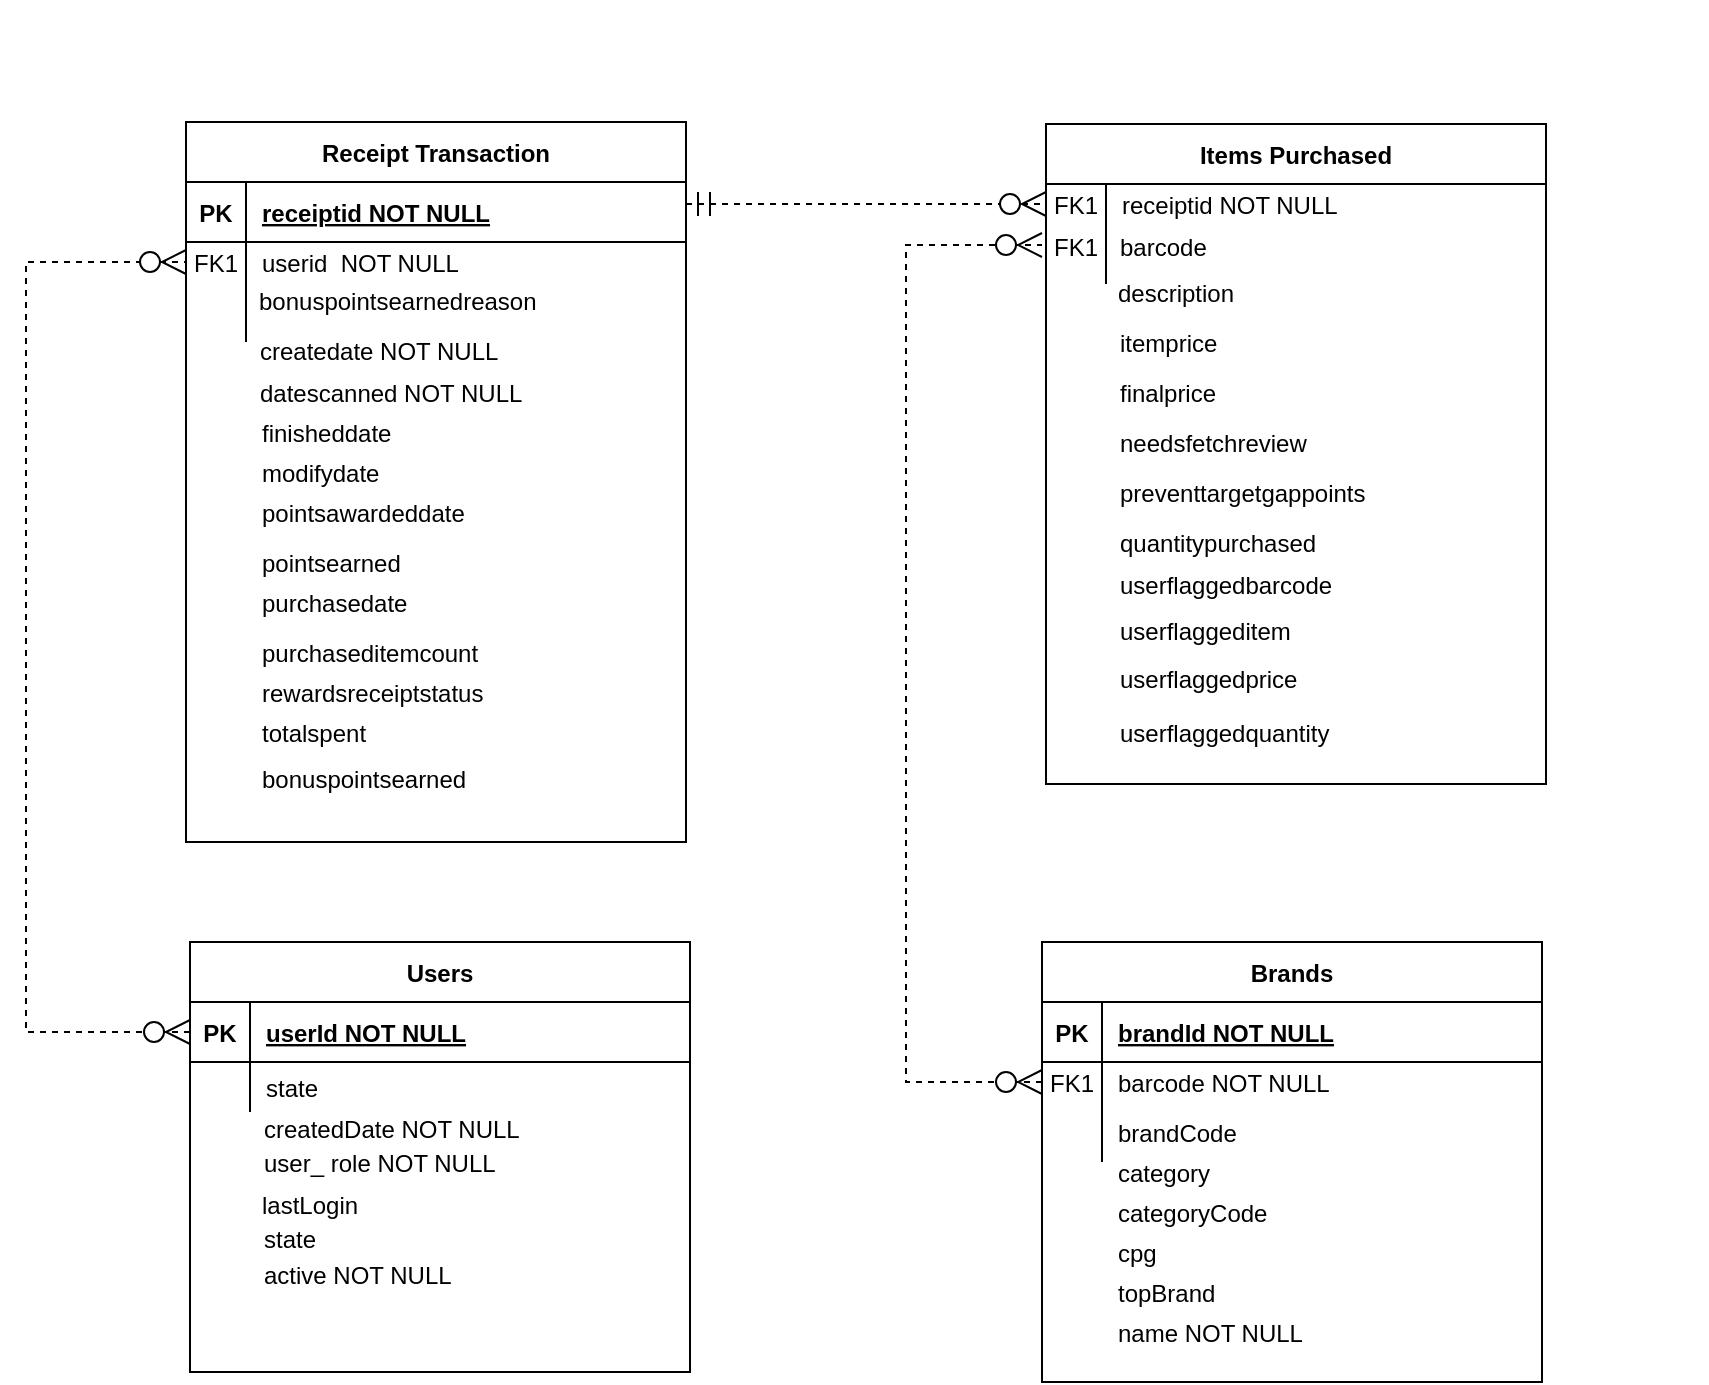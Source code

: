 <mxfile version="14.8.4" type="device"><diagram id="R2lEEEUBdFMjLlhIrx00" name="Page-1"><mxGraphModel dx="1113" dy="731" grid="1" gridSize="10" guides="1" tooltips="1" connect="1" arrows="1" fold="1" page="1" pageScale="1" pageWidth="850" pageHeight="1100" math="0" shadow="0" extFonts="Permanent Marker^https://fonts.googleapis.com/css?family=Permanent+Marker"><root><mxCell id="0"/><mxCell id="1" parent="0"/><mxCell id="C-vyLk0tnHw3VtMMgP7b-2" value="Items Purchased" style="shape=table;startSize=30;container=1;collapsible=1;childLayout=tableLayout;fixedRows=1;rowLines=0;fontStyle=1;align=center;resizeLast=1;" parent="1" vertex="1"><mxGeometry x="560" y="81" width="250" height="330" as="geometry"/></mxCell><mxCell id="C-vyLk0tnHw3VtMMgP7b-6" value="" style="shape=partialRectangle;collapsible=0;dropTarget=0;pointerEvents=0;fillColor=none;points=[[0,0.5],[1,0.5]];portConstraint=eastwest;top=0;left=0;right=0;bottom=0;" parent="C-vyLk0tnHw3VtMMgP7b-2" vertex="1"><mxGeometry y="30" width="250" height="20" as="geometry"/></mxCell><mxCell id="C-vyLk0tnHw3VtMMgP7b-7" value="FK1" style="shape=partialRectangle;overflow=hidden;connectable=0;fillColor=none;top=0;left=0;bottom=0;right=0;" parent="C-vyLk0tnHw3VtMMgP7b-6" vertex="1"><mxGeometry width="30" height="20" as="geometry"/></mxCell><mxCell id="C-vyLk0tnHw3VtMMgP7b-8" value="receiptid NOT NULL" style="shape=partialRectangle;overflow=hidden;connectable=0;fillColor=none;top=0;left=0;bottom=0;right=0;align=left;spacingLeft=6;" parent="C-vyLk0tnHw3VtMMgP7b-6" vertex="1"><mxGeometry x="30" width="220" height="20" as="geometry"/></mxCell><mxCell id="C-vyLk0tnHw3VtMMgP7b-9" value="" style="shape=partialRectangle;collapsible=0;dropTarget=0;pointerEvents=0;fillColor=none;points=[[0,0.5],[1,0.5]];portConstraint=eastwest;top=0;left=0;right=0;bottom=0;" parent="C-vyLk0tnHw3VtMMgP7b-2" vertex="1"><mxGeometry y="50" width="250" height="30" as="geometry"/></mxCell><mxCell id="C-vyLk0tnHw3VtMMgP7b-10" value="" style="shape=partialRectangle;overflow=hidden;connectable=0;fillColor=none;top=0;left=0;bottom=0;right=0;" parent="C-vyLk0tnHw3VtMMgP7b-9" vertex="1"><mxGeometry width="30" height="30" as="geometry"/></mxCell><mxCell id="C-vyLk0tnHw3VtMMgP7b-11" value="" style="shape=partialRectangle;overflow=hidden;connectable=0;fillColor=none;top=0;left=0;bottom=0;right=0;align=left;spacingLeft=6;" parent="C-vyLk0tnHw3VtMMgP7b-9" vertex="1"><mxGeometry x="30" width="220" height="30" as="geometry"/></mxCell><mxCell id="C-vyLk0tnHw3VtMMgP7b-13" value="Brands" style="shape=table;startSize=30;container=1;collapsible=1;childLayout=tableLayout;fixedRows=1;rowLines=0;fontStyle=1;align=center;resizeLast=1;" parent="1" vertex="1"><mxGeometry x="558" y="490" width="250" height="220" as="geometry"/></mxCell><mxCell id="C-vyLk0tnHw3VtMMgP7b-14" value="" style="shape=partialRectangle;collapsible=0;dropTarget=0;pointerEvents=0;fillColor=none;points=[[0,0.5],[1,0.5]];portConstraint=eastwest;top=0;left=0;right=0;bottom=1;" parent="C-vyLk0tnHw3VtMMgP7b-13" vertex="1"><mxGeometry y="30" width="250" height="30" as="geometry"/></mxCell><mxCell id="C-vyLk0tnHw3VtMMgP7b-15" value="PK" style="shape=partialRectangle;overflow=hidden;connectable=0;fillColor=none;top=0;left=0;bottom=0;right=0;fontStyle=1;" parent="C-vyLk0tnHw3VtMMgP7b-14" vertex="1"><mxGeometry width="30" height="30" as="geometry"/></mxCell><mxCell id="C-vyLk0tnHw3VtMMgP7b-16" value="brandId NOT NULL" style="shape=partialRectangle;overflow=hidden;connectable=0;fillColor=none;top=0;left=0;bottom=0;right=0;align=left;spacingLeft=6;fontStyle=5;" parent="C-vyLk0tnHw3VtMMgP7b-14" vertex="1"><mxGeometry x="30" width="220" height="30" as="geometry"/></mxCell><mxCell id="C-vyLk0tnHw3VtMMgP7b-17" value="" style="shape=partialRectangle;collapsible=0;dropTarget=0;pointerEvents=0;fillColor=none;points=[[0,0.5],[1,0.5]];portConstraint=eastwest;top=0;left=0;right=0;bottom=0;" parent="C-vyLk0tnHw3VtMMgP7b-13" vertex="1"><mxGeometry y="60" width="250" height="20" as="geometry"/></mxCell><mxCell id="C-vyLk0tnHw3VtMMgP7b-18" value="FK1" style="shape=partialRectangle;overflow=hidden;connectable=0;fillColor=none;top=0;left=0;bottom=0;right=0;" parent="C-vyLk0tnHw3VtMMgP7b-17" vertex="1"><mxGeometry width="30" height="20" as="geometry"/></mxCell><mxCell id="C-vyLk0tnHw3VtMMgP7b-19" value="barcode NOT NULL" style="shape=partialRectangle;overflow=hidden;connectable=0;fillColor=none;top=0;left=0;bottom=0;right=0;align=left;spacingLeft=6;" parent="C-vyLk0tnHw3VtMMgP7b-17" vertex="1"><mxGeometry x="30" width="220" height="20" as="geometry"/></mxCell><mxCell id="C-vyLk0tnHw3VtMMgP7b-20" value="" style="shape=partialRectangle;collapsible=0;dropTarget=0;pointerEvents=0;fillColor=none;points=[[0,0.5],[1,0.5]];portConstraint=eastwest;top=0;left=0;right=0;bottom=0;" parent="C-vyLk0tnHw3VtMMgP7b-13" vertex="1"><mxGeometry y="80" width="250" height="30" as="geometry"/></mxCell><mxCell id="C-vyLk0tnHw3VtMMgP7b-21" value="" style="shape=partialRectangle;overflow=hidden;connectable=0;fillColor=none;top=0;left=0;bottom=0;right=0;" parent="C-vyLk0tnHw3VtMMgP7b-20" vertex="1"><mxGeometry width="30" height="30" as="geometry"/></mxCell><mxCell id="C-vyLk0tnHw3VtMMgP7b-22" value="brandCode" style="shape=partialRectangle;overflow=hidden;connectable=0;fillColor=none;top=0;left=0;bottom=0;right=0;align=left;spacingLeft=6;" parent="C-vyLk0tnHw3VtMMgP7b-20" vertex="1"><mxGeometry x="30" width="220" height="30" as="geometry"/></mxCell><mxCell id="_EHcuWfKogSASvw42iGR-1" value="Users" style="shape=table;startSize=30;container=1;collapsible=1;childLayout=tableLayout;fixedRows=1;rowLines=0;fontStyle=1;align=center;resizeLast=1;" vertex="1" parent="1"><mxGeometry x="132" y="490" width="250" height="215" as="geometry"/></mxCell><mxCell id="_EHcuWfKogSASvw42iGR-2" value="" style="shape=partialRectangle;collapsible=0;dropTarget=0;pointerEvents=0;fillColor=none;points=[[0,0.5],[1,0.5]];portConstraint=eastwest;top=0;left=0;right=0;bottom=1;" vertex="1" parent="_EHcuWfKogSASvw42iGR-1"><mxGeometry y="30" width="250" height="30" as="geometry"/></mxCell><mxCell id="_EHcuWfKogSASvw42iGR-3" value="PK" style="shape=partialRectangle;overflow=hidden;connectable=0;fillColor=none;top=0;left=0;bottom=0;right=0;fontStyle=1;" vertex="1" parent="_EHcuWfKogSASvw42iGR-2"><mxGeometry width="30" height="30" as="geometry"/></mxCell><mxCell id="_EHcuWfKogSASvw42iGR-4" value="userId NOT NULL " style="shape=partialRectangle;overflow=hidden;connectable=0;fillColor=none;top=0;left=0;bottom=0;right=0;align=left;spacingLeft=6;fontStyle=5;" vertex="1" parent="_EHcuWfKogSASvw42iGR-2"><mxGeometry x="30" width="220" height="30" as="geometry"/></mxCell><mxCell id="_EHcuWfKogSASvw42iGR-5" value="" style="shape=partialRectangle;collapsible=0;dropTarget=0;pointerEvents=0;fillColor=none;points=[[0,0.5],[1,0.5]];portConstraint=eastwest;top=0;left=0;right=0;bottom=0;" vertex="1" parent="_EHcuWfKogSASvw42iGR-1"><mxGeometry y="60" width="250" height="25" as="geometry"/></mxCell><mxCell id="_EHcuWfKogSASvw42iGR-6" value="" style="shape=partialRectangle;overflow=hidden;connectable=0;fillColor=none;top=0;left=0;bottom=0;right=0;" vertex="1" parent="_EHcuWfKogSASvw42iGR-5"><mxGeometry width="30" height="25" as="geometry"/></mxCell><mxCell id="_EHcuWfKogSASvw42iGR-7" value="state" style="shape=partialRectangle;overflow=hidden;connectable=0;fillColor=none;top=0;left=0;bottom=0;right=0;align=left;spacingLeft=6;" vertex="1" parent="_EHcuWfKogSASvw42iGR-5"><mxGeometry x="30" width="220" height="25" as="geometry"/></mxCell><mxCell id="_EHcuWfKogSASvw42iGR-8" value="" style="shape=partialRectangle;collapsible=0;dropTarget=0;pointerEvents=0;fillColor=none;points=[[0,0.5],[1,0.5]];portConstraint=eastwest;top=0;left=0;right=0;bottom=0;" vertex="1" parent="1"><mxGeometry x="131" y="568" width="250" height="30" as="geometry"/></mxCell><mxCell id="_EHcuWfKogSASvw42iGR-9" value="" style="shape=partialRectangle;overflow=hidden;connectable=0;fillColor=none;top=0;left=0;bottom=0;right=0;" vertex="1" parent="_EHcuWfKogSASvw42iGR-8"><mxGeometry width="30" height="30" as="geometry"/></mxCell><mxCell id="_EHcuWfKogSASvw42iGR-10" value="createdDate NOT NULL   " style="shape=partialRectangle;overflow=hidden;connectable=0;fillColor=none;top=0;left=0;bottom=0;right=0;align=left;spacingLeft=6;" vertex="1" parent="_EHcuWfKogSASvw42iGR-8"><mxGeometry x="30" width="220" height="30" as="geometry"/></mxCell><mxCell id="_EHcuWfKogSASvw42iGR-14" value="" style="shape=partialRectangle;collapsible=0;dropTarget=0;pointerEvents=0;fillColor=none;points=[[0,0.5],[1,0.5]];portConstraint=eastwest;top=0;left=0;right=0;bottom=0;" vertex="1" parent="1"><mxGeometry x="130" y="606" width="250" height="30" as="geometry"/></mxCell><mxCell id="_EHcuWfKogSASvw42iGR-15" value="" style="shape=partialRectangle;overflow=hidden;connectable=0;fillColor=none;top=0;left=0;bottom=0;right=0;" vertex="1" parent="_EHcuWfKogSASvw42iGR-14"><mxGeometry width="30" height="30" as="geometry"/></mxCell><mxCell id="_EHcuWfKogSASvw42iGR-16" value="lastLogin" style="shape=partialRectangle;overflow=hidden;connectable=0;fillColor=none;top=0;left=0;bottom=0;right=0;align=left;spacingLeft=6;" vertex="1" parent="_EHcuWfKogSASvw42iGR-14"><mxGeometry x="30" width="220" height="30" as="geometry"/></mxCell><mxCell id="_EHcuWfKogSASvw42iGR-17" value="" style="shape=partialRectangle;collapsible=0;dropTarget=0;pointerEvents=0;fillColor=none;points=[[0,0.5],[1,0.5]];portConstraint=eastwest;top=0;left=0;right=0;bottom=0;" vertex="1" parent="1"><mxGeometry x="131" y="585" width="250" height="30" as="geometry"/></mxCell><mxCell id="_EHcuWfKogSASvw42iGR-18" value="" style="shape=partialRectangle;overflow=hidden;connectable=0;fillColor=none;top=0;left=0;bottom=0;right=0;" vertex="1" parent="_EHcuWfKogSASvw42iGR-17"><mxGeometry width="30" height="30" as="geometry"/></mxCell><mxCell id="_EHcuWfKogSASvw42iGR-19" value="user_ role NOT NULL" style="shape=partialRectangle;overflow=hidden;connectable=0;fillColor=none;top=0;left=0;bottom=0;right=0;align=left;spacingLeft=6;" vertex="1" parent="_EHcuWfKogSASvw42iGR-17"><mxGeometry x="30" width="220" height="30" as="geometry"/></mxCell><mxCell id="_EHcuWfKogSASvw42iGR-20" value="" style="shape=partialRectangle;collapsible=0;dropTarget=0;pointerEvents=0;fillColor=none;points=[[0,0.5],[1,0.5]];portConstraint=eastwest;top=0;left=0;right=0;bottom=0;" vertex="1" parent="1"><mxGeometry x="131" y="641" width="250" height="30" as="geometry"/></mxCell><mxCell id="_EHcuWfKogSASvw42iGR-21" value="" style="shape=partialRectangle;overflow=hidden;connectable=0;fillColor=none;top=0;left=0;bottom=0;right=0;" vertex="1" parent="_EHcuWfKogSASvw42iGR-20"><mxGeometry width="30" height="30" as="geometry"/></mxCell><mxCell id="_EHcuWfKogSASvw42iGR-22" value="active NOT NULL" style="shape=partialRectangle;overflow=hidden;connectable=0;fillColor=none;top=0;left=0;bottom=0;right=0;align=left;spacingLeft=6;" vertex="1" parent="_EHcuWfKogSASvw42iGR-20"><mxGeometry x="30" width="220" height="30" as="geometry"/></mxCell><mxCell id="_EHcuWfKogSASvw42iGR-23" value="" style="shape=partialRectangle;collapsible=0;dropTarget=0;pointerEvents=0;fillColor=none;points=[[0,0.5],[1,0.5]];portConstraint=eastwest;top=0;left=0;right=0;bottom=0;" vertex="1" parent="1"><mxGeometry x="131" y="623" width="250" height="30" as="geometry"/></mxCell><mxCell id="_EHcuWfKogSASvw42iGR-24" value="" style="shape=partialRectangle;overflow=hidden;connectable=0;fillColor=none;top=0;left=0;bottom=0;right=0;" vertex="1" parent="_EHcuWfKogSASvw42iGR-23"><mxGeometry width="30" height="30" as="geometry"/></mxCell><mxCell id="_EHcuWfKogSASvw42iGR-25" value="state" style="shape=partialRectangle;overflow=hidden;connectable=0;fillColor=none;top=0;left=0;bottom=0;right=0;align=left;spacingLeft=6;" vertex="1" parent="_EHcuWfKogSASvw42iGR-23"><mxGeometry x="30" width="220" height="30" as="geometry"/></mxCell><mxCell id="_EHcuWfKogSASvw42iGR-62" value="" style="shape=partialRectangle;collapsible=0;dropTarget=0;pointerEvents=0;fillColor=none;points=[[0,0.5],[1,0.5]];portConstraint=eastwest;top=0;left=0;right=0;bottom=0;" vertex="1" parent="1"><mxGeometry x="640" y="20" width="250" height="30" as="geometry"/></mxCell><mxCell id="_EHcuWfKogSASvw42iGR-63" value="" style="shape=partialRectangle;overflow=hidden;connectable=0;fillColor=none;top=0;left=0;bottom=0;right=0;" vertex="1" parent="_EHcuWfKogSASvw42iGR-62"><mxGeometry width="30" height="30" as="geometry"/></mxCell><mxCell id="_EHcuWfKogSASvw42iGR-66" value="" style="shape=partialRectangle;collapsible=0;dropTarget=0;pointerEvents=0;fillColor=none;points=[[0,0.5],[1,0.5]];portConstraint=eastwest;top=0;left=0;right=0;bottom=0;" vertex="1" parent="1"><mxGeometry x="558" y="600" width="250" height="30" as="geometry"/></mxCell><mxCell id="_EHcuWfKogSASvw42iGR-67" value="" style="shape=partialRectangle;overflow=hidden;connectable=0;fillColor=none;top=0;left=0;bottom=0;right=0;" vertex="1" parent="_EHcuWfKogSASvw42iGR-66"><mxGeometry width="30" height="30" as="geometry"/></mxCell><mxCell id="_EHcuWfKogSASvw42iGR-69" value="" style="shape=partialRectangle;collapsible=0;dropTarget=0;pointerEvents=0;fillColor=none;points=[[0,0.5],[1,0.5]];portConstraint=eastwest;top=0;left=0;right=0;bottom=0;" vertex="1" parent="1"><mxGeometry x="558" y="610" width="250" height="30" as="geometry"/></mxCell><mxCell id="_EHcuWfKogSASvw42iGR-70" value="" style="shape=partialRectangle;overflow=hidden;connectable=0;fillColor=none;top=0;left=0;bottom=0;right=0;" vertex="1" parent="_EHcuWfKogSASvw42iGR-69"><mxGeometry width="30" height="30" as="geometry"/></mxCell><mxCell id="_EHcuWfKogSASvw42iGR-71" value="categoryCode" style="shape=partialRectangle;overflow=hidden;connectable=0;fillColor=none;top=0;left=0;bottom=0;right=0;align=left;spacingLeft=6;" vertex="1" parent="_EHcuWfKogSASvw42iGR-69"><mxGeometry x="30" width="220" height="30" as="geometry"/></mxCell><mxCell id="_EHcuWfKogSASvw42iGR-72" value="" style="shape=partialRectangle;collapsible=0;dropTarget=0;pointerEvents=0;fillColor=none;points=[[0,0.5],[1,0.5]];portConstraint=eastwest;top=0;left=0;right=0;bottom=0;" vertex="1" parent="1"><mxGeometry x="558" y="630" width="250" height="30" as="geometry"/></mxCell><mxCell id="_EHcuWfKogSASvw42iGR-73" value="" style="shape=partialRectangle;overflow=hidden;connectable=0;fillColor=none;top=0;left=0;bottom=0;right=0;" vertex="1" parent="_EHcuWfKogSASvw42iGR-72"><mxGeometry width="30" height="30" as="geometry"/></mxCell><mxCell id="_EHcuWfKogSASvw42iGR-74" value="cpg" style="shape=partialRectangle;overflow=hidden;connectable=0;fillColor=none;top=0;left=0;bottom=0;right=0;align=left;spacingLeft=6;" vertex="1" parent="_EHcuWfKogSASvw42iGR-72"><mxGeometry x="30" width="220" height="30" as="geometry"/></mxCell><mxCell id="_EHcuWfKogSASvw42iGR-75" value="" style="shape=partialRectangle;collapsible=0;dropTarget=0;pointerEvents=0;fillColor=none;points=[[0,0.5],[1,0.5]];portConstraint=eastwest;top=0;left=0;right=0;bottom=0;" vertex="1" parent="1"><mxGeometry x="558" y="650" width="250" height="30" as="geometry"/></mxCell><mxCell id="_EHcuWfKogSASvw42iGR-76" value="" style="shape=partialRectangle;overflow=hidden;connectable=0;fillColor=none;top=0;left=0;bottom=0;right=0;" vertex="1" parent="_EHcuWfKogSASvw42iGR-75"><mxGeometry width="30" height="30" as="geometry"/></mxCell><mxCell id="_EHcuWfKogSASvw42iGR-77" value="topBrand" style="shape=partialRectangle;overflow=hidden;connectable=0;fillColor=none;top=0;left=0;bottom=0;right=0;align=left;spacingLeft=6;" vertex="1" parent="_EHcuWfKogSASvw42iGR-75"><mxGeometry x="30" width="220" height="30" as="geometry"/></mxCell><mxCell id="_EHcuWfKogSASvw42iGR-68" value="category" style="shape=partialRectangle;overflow=hidden;connectable=0;fillColor=none;top=0;left=0;bottom=0;right=0;align=left;spacingLeft=6;" vertex="1" parent="1"><mxGeometry x="588" y="590" width="220" height="30" as="geometry"/></mxCell><mxCell id="_EHcuWfKogSASvw42iGR-78" value="" style="shape=partialRectangle;collapsible=0;dropTarget=0;pointerEvents=0;fillColor=none;points=[[0,0.5],[1,0.5]];portConstraint=eastwest;top=0;left=0;right=0;bottom=0;" vertex="1" parent="1"><mxGeometry x="558" y="670" width="250" height="30" as="geometry"/></mxCell><mxCell id="_EHcuWfKogSASvw42iGR-79" value="" style="shape=partialRectangle;overflow=hidden;connectable=0;fillColor=none;top=0;left=0;bottom=0;right=0;" vertex="1" parent="_EHcuWfKogSASvw42iGR-78"><mxGeometry width="30" height="30" as="geometry"/></mxCell><mxCell id="_EHcuWfKogSASvw42iGR-80" value="name NOT NULL" style="shape=partialRectangle;overflow=hidden;connectable=0;fillColor=none;top=0;left=0;bottom=0;right=0;align=left;spacingLeft=6;" vertex="1" parent="_EHcuWfKogSASvw42iGR-78"><mxGeometry x="30" width="220" height="30" as="geometry"/></mxCell><mxCell id="_EHcuWfKogSASvw42iGR-81" value="description" style="shape=partialRectangle;overflow=hidden;connectable=0;fillColor=none;top=0;left=0;bottom=0;right=0;align=left;spacingLeft=6;" vertex="1" parent="1"><mxGeometry x="588" y="155" width="220" height="20" as="geometry"/></mxCell><mxCell id="_EHcuWfKogSASvw42iGR-82" value="itemprice" style="shape=partialRectangle;overflow=hidden;connectable=0;fillColor=none;top=0;left=0;bottom=0;right=0;align=left;spacingLeft=6;" vertex="1" parent="1"><mxGeometry x="589" y="175" width="220" height="30" as="geometry"/></mxCell><mxCell id="_EHcuWfKogSASvw42iGR-85" value="finalprice" style="shape=partialRectangle;overflow=hidden;connectable=0;fillColor=none;top=0;left=0;bottom=0;right=0;align=left;spacingLeft=6;" vertex="1" parent="1"><mxGeometry x="589" y="200" width="220" height="30" as="geometry"/></mxCell><mxCell id="_EHcuWfKogSASvw42iGR-99" value="needsfetchreview" style="shape=partialRectangle;overflow=hidden;connectable=0;fillColor=none;top=0;left=0;bottom=0;right=0;align=left;spacingLeft=6;" vertex="1" parent="1"><mxGeometry x="589" y="230" width="220" height="20" as="geometry"/></mxCell><mxCell id="_EHcuWfKogSASvw42iGR-100" value="quantitypurchased" style="shape=partialRectangle;overflow=hidden;connectable=0;fillColor=none;top=0;left=0;bottom=0;right=0;align=left;spacingLeft=6;" vertex="1" parent="1"><mxGeometry x="589" y="275" width="220" height="30" as="geometry"/></mxCell><mxCell id="_EHcuWfKogSASvw42iGR-101" value="preventtargetgappoints" style="shape=partialRectangle;overflow=hidden;connectable=0;fillColor=none;top=0;left=0;bottom=0;right=0;align=left;spacingLeft=6;" vertex="1" parent="1"><mxGeometry x="589" y="250" width="220" height="30" as="geometry"/></mxCell><mxCell id="_EHcuWfKogSASvw42iGR-103" value="userflaggedbarcode" style="shape=partialRectangle;overflow=hidden;connectable=0;fillColor=none;top=0;left=0;bottom=0;right=0;align=left;spacingLeft=6;" vertex="1" parent="1"><mxGeometry x="589" y="296" width="220" height="30" as="geometry"/></mxCell><mxCell id="_EHcuWfKogSASvw42iGR-104" value="userflaggeditem" style="shape=partialRectangle;overflow=hidden;connectable=0;fillColor=none;top=0;left=0;bottom=0;right=0;align=left;spacingLeft=6;" vertex="1" parent="1"><mxGeometry x="589" y="319" width="220" height="30" as="geometry"/></mxCell><mxCell id="_EHcuWfKogSASvw42iGR-105" value="userflaggedprice" style="shape=partialRectangle;overflow=hidden;connectable=0;fillColor=none;top=0;left=0;bottom=0;right=0;align=left;spacingLeft=6;" vertex="1" parent="1"><mxGeometry x="589" y="343" width="220" height="30" as="geometry"/></mxCell><mxCell id="_EHcuWfKogSASvw42iGR-106" value="userflaggedquantity" style="shape=partialRectangle;overflow=hidden;connectable=0;fillColor=none;top=0;left=0;bottom=0;right=0;align=left;spacingLeft=6;" vertex="1" parent="1"><mxGeometry x="589" y="370" width="220" height="30" as="geometry"/></mxCell><mxCell id="_EHcuWfKogSASvw42iGR-137" value="Receipt Transaction" style="shape=table;startSize=30;container=1;collapsible=1;childLayout=tableLayout;fixedRows=1;rowLines=0;fontStyle=1;align=center;resizeLast=1;" vertex="1" parent="1"><mxGeometry x="130" y="80" width="250" height="360" as="geometry"/></mxCell><mxCell id="_EHcuWfKogSASvw42iGR-138" value="" style="shape=partialRectangle;collapsible=0;dropTarget=0;pointerEvents=0;fillColor=none;points=[[0,0.5],[1,0.5]];portConstraint=eastwest;top=0;left=0;right=0;bottom=1;" vertex="1" parent="_EHcuWfKogSASvw42iGR-137"><mxGeometry y="30" width="250" height="30" as="geometry"/></mxCell><mxCell id="_EHcuWfKogSASvw42iGR-139" value="PK" style="shape=partialRectangle;overflow=hidden;connectable=0;fillColor=none;top=0;left=0;bottom=0;right=0;fontStyle=1;" vertex="1" parent="_EHcuWfKogSASvw42iGR-138"><mxGeometry width="30" height="30" as="geometry"/></mxCell><mxCell id="_EHcuWfKogSASvw42iGR-140" value="receiptid NOT NULL" style="shape=partialRectangle;overflow=hidden;connectable=0;fillColor=none;top=0;left=0;bottom=0;right=0;align=left;spacingLeft=6;fontStyle=5;" vertex="1" parent="_EHcuWfKogSASvw42iGR-138"><mxGeometry x="30" width="220" height="30" as="geometry"/></mxCell><mxCell id="_EHcuWfKogSASvw42iGR-141" value="" style="shape=partialRectangle;collapsible=0;dropTarget=0;pointerEvents=0;fillColor=none;points=[[0,0.5],[1,0.5]];portConstraint=eastwest;top=0;left=0;right=0;bottom=0;" vertex="1" parent="_EHcuWfKogSASvw42iGR-137"><mxGeometry y="60" width="250" height="20" as="geometry"/></mxCell><mxCell id="_EHcuWfKogSASvw42iGR-142" value="FK1" style="shape=partialRectangle;overflow=hidden;connectable=0;fillColor=none;top=0;left=0;bottom=0;right=0;" vertex="1" parent="_EHcuWfKogSASvw42iGR-141"><mxGeometry width="30" height="20" as="geometry"/></mxCell><mxCell id="_EHcuWfKogSASvw42iGR-143" value="userid  NOT NULL" style="shape=partialRectangle;overflow=hidden;connectable=0;fillColor=none;top=0;left=0;bottom=0;right=0;align=left;spacingLeft=6;" vertex="1" parent="_EHcuWfKogSASvw42iGR-141"><mxGeometry x="30" width="220" height="20" as="geometry"/></mxCell><mxCell id="_EHcuWfKogSASvw42iGR-144" value="" style="shape=partialRectangle;collapsible=0;dropTarget=0;pointerEvents=0;fillColor=none;points=[[0,0.5],[1,0.5]];portConstraint=eastwest;top=0;left=0;right=0;bottom=0;" vertex="1" parent="_EHcuWfKogSASvw42iGR-137"><mxGeometry y="80" width="250" height="30" as="geometry"/></mxCell><mxCell id="_EHcuWfKogSASvw42iGR-145" value="" style="shape=partialRectangle;overflow=hidden;connectable=0;fillColor=none;top=0;left=0;bottom=0;right=0;" vertex="1" parent="_EHcuWfKogSASvw42iGR-144"><mxGeometry width="30" height="30" as="geometry"/></mxCell><mxCell id="_EHcuWfKogSASvw42iGR-146" value="" style="shape=partialRectangle;overflow=hidden;connectable=0;fillColor=none;top=0;left=0;bottom=0;right=0;align=left;spacingLeft=6;" vertex="1" parent="_EHcuWfKogSASvw42iGR-144"><mxGeometry x="30" width="220" height="30" as="geometry"/></mxCell><mxCell id="_EHcuWfKogSASvw42iGR-147" value="bonuspointsearnedreason" style="shape=partialRectangle;overflow=hidden;connectable=0;fillColor=none;top=0;left=0;bottom=0;right=0;align=left;spacingLeft=6;" vertex="1" parent="1"><mxGeometry x="158.5" y="159" width="220" height="20" as="geometry"/></mxCell><mxCell id="_EHcuWfKogSASvw42iGR-148" value="datescanned NOT NULL" style="shape=partialRectangle;overflow=hidden;connectable=0;fillColor=none;top=0;left=0;bottom=0;right=0;align=left;spacingLeft=6;" vertex="1" parent="1"><mxGeometry x="159" y="200" width="220" height="30" as="geometry"/></mxCell><mxCell id="_EHcuWfKogSASvw42iGR-149" value="createdate NOT NULL" style="shape=partialRectangle;overflow=hidden;connectable=0;fillColor=none;top=0;left=0;bottom=0;right=0;align=left;spacingLeft=6;" vertex="1" parent="1"><mxGeometry x="159" y="179" width="220" height="30" as="geometry"/></mxCell><mxCell id="_EHcuWfKogSASvw42iGR-150" value="finisheddate" style="shape=partialRectangle;overflow=hidden;connectable=0;fillColor=none;top=0;left=0;bottom=0;right=0;align=left;spacingLeft=6;" vertex="1" parent="1"><mxGeometry x="160" y="225" width="220" height="20" as="geometry"/></mxCell><mxCell id="_EHcuWfKogSASvw42iGR-151" value="pointsawardeddate" style="shape=partialRectangle;overflow=hidden;connectable=0;fillColor=none;top=0;left=0;bottom=0;right=0;align=left;spacingLeft=6;" vertex="1" parent="1"><mxGeometry x="160" y="260" width="220" height="30" as="geometry"/></mxCell><mxCell id="_EHcuWfKogSASvw42iGR-152" value="modifydate" style="shape=partialRectangle;overflow=hidden;connectable=0;fillColor=none;top=0;left=0;bottom=0;right=0;align=left;spacingLeft=6;" vertex="1" parent="1"><mxGeometry x="160" y="240" width="220" height="30" as="geometry"/></mxCell><mxCell id="_EHcuWfKogSASvw42iGR-153" value="pointsearned" style="shape=partialRectangle;overflow=hidden;connectable=0;fillColor=none;top=0;left=0;bottom=0;right=0;align=left;spacingLeft=6;" vertex="1" parent="1"><mxGeometry x="160" y="285" width="220" height="30" as="geometry"/></mxCell><mxCell id="_EHcuWfKogSASvw42iGR-154" value="purchasedate" style="shape=partialRectangle;overflow=hidden;connectable=0;fillColor=none;top=0;left=0;bottom=0;right=0;align=left;spacingLeft=6;" vertex="1" parent="1"><mxGeometry x="160" y="305" width="220" height="30" as="geometry"/></mxCell><mxCell id="_EHcuWfKogSASvw42iGR-155" value="purchaseditemcount" style="shape=partialRectangle;overflow=hidden;connectable=0;fillColor=none;top=0;left=0;bottom=0;right=0;align=left;spacingLeft=6;" vertex="1" parent="1"><mxGeometry x="160" y="330" width="220" height="30" as="geometry"/></mxCell><mxCell id="_EHcuWfKogSASvw42iGR-156" value="rewardsreceiptstatus" style="shape=partialRectangle;overflow=hidden;connectable=0;fillColor=none;top=0;left=0;bottom=0;right=0;align=left;spacingLeft=6;" vertex="1" parent="1"><mxGeometry x="160" y="350" width="220" height="30" as="geometry"/></mxCell><mxCell id="_EHcuWfKogSASvw42iGR-158" value="totalspent" style="shape=partialRectangle;overflow=hidden;connectable=0;fillColor=none;top=0;left=0;bottom=0;right=0;align=left;spacingLeft=6;" vertex="1" parent="1"><mxGeometry x="160" y="370" width="220" height="30" as="geometry"/></mxCell><mxCell id="_EHcuWfKogSASvw42iGR-160" value="bonuspointsearned" style="shape=partialRectangle;overflow=hidden;connectable=0;fillColor=none;top=0;left=0;bottom=0;right=0;align=left;spacingLeft=6;" vertex="1" parent="1"><mxGeometry x="160" y="393" width="220" height="30" as="geometry"/></mxCell><mxCell id="_EHcuWfKogSASvw42iGR-161" value="barcode" style="shape=partialRectangle;overflow=hidden;connectable=0;fillColor=none;top=0;left=0;bottom=0;right=0;align=left;spacingLeft=6;" vertex="1" parent="1"><mxGeometry x="589" y="132" width="220" height="20" as="geometry"/></mxCell><mxCell id="_EHcuWfKogSASvw42iGR-162" value="FK1" style="shape=partialRectangle;overflow=hidden;connectable=0;fillColor=none;top=0;left=0;bottom=0;right=0;" vertex="1" parent="1"><mxGeometry x="560" y="132" width="30" height="20" as="geometry"/></mxCell><mxCell id="_EHcuWfKogSASvw42iGR-163" value="" style="edgeStyle=entityRelationEdgeStyle;fontSize=12;html=1;endArrow=ERzeroToMany;startArrow=ERmandOne;entryX=0;entryY=0.5;entryDx=0;entryDy=0;strokeWidth=1;endSize=10;startSize=10;dashed=1;" edge="1" parent="1" target="C-vyLk0tnHw3VtMMgP7b-6"><mxGeometry width="100" height="100" relative="1" as="geometry"><mxPoint x="380" y="121" as="sourcePoint"/><mxPoint x="530" y="139" as="targetPoint"/></mxGeometry></mxCell><mxCell id="_EHcuWfKogSASvw42iGR-168" value="" style="edgeStyle=orthogonalEdgeStyle;fontSize=12;html=1;endArrow=ERzeroToMany;endFill=1;startArrow=ERzeroToMany;shadow=0;startSize=10;endSize=10;strokeWidth=1;entryX=0;entryY=0.5;entryDx=0;entryDy=0;exitX=0;exitY=0.5;exitDx=0;exitDy=0;rounded=0;dashed=1;" edge="1" parent="1" source="_EHcuWfKogSASvw42iGR-2" target="_EHcuWfKogSASvw42iGR-141"><mxGeometry width="100" height="100" relative="1" as="geometry"><mxPoint x="400" y="480" as="sourcePoint"/><mxPoint x="500" y="380" as="targetPoint"/><Array as="points"><mxPoint x="50" y="535"/><mxPoint x="50" y="150"/></Array></mxGeometry></mxCell><mxCell id="_EHcuWfKogSASvw42iGR-169" value="" style="edgeStyle=orthogonalEdgeStyle;fontSize=12;html=1;endArrow=ERzeroToMany;endFill=1;startArrow=ERzeroToMany;shadow=0;startSize=10;endSize=10;strokeWidth=1;entryX=0;entryY=0.5;entryDx=0;entryDy=0;exitX=0;exitY=0.5;exitDx=0;exitDy=0;rounded=0;dashed=1;" edge="1" parent="1" source="C-vyLk0tnHw3VtMMgP7b-17"><mxGeometry width="100" height="100" relative="1" as="geometry"><mxPoint x="560" y="526.5" as="sourcePoint"/><mxPoint x="558" y="141.5" as="targetPoint"/><Array as="points"><mxPoint x="490" y="560"/><mxPoint x="490" y="141"/></Array></mxGeometry></mxCell></root></mxGraphModel></diagram></mxfile>